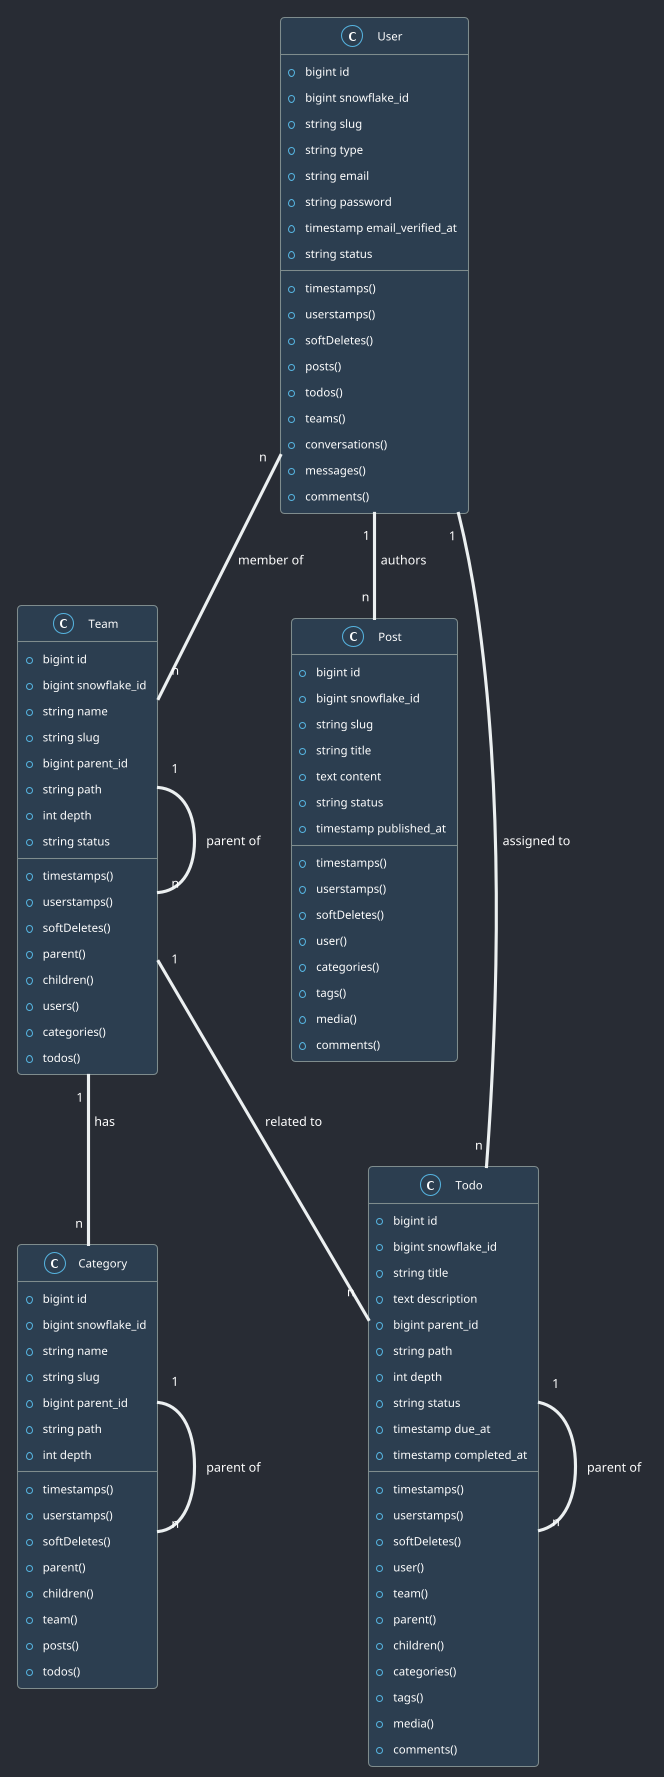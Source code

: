 @startuml Class Diagram (Dark Mode)

' Dark mode theme
!theme cyborg
skinparam backgroundColor #282c34
skinparam ArrowColor #ecf0f1
skinparam shadowing false
skinparam DefaultFontColor #FFFFFF

' Define styles
skinparam class {
    BackgroundColor #2c3e50
    BorderColor #7f8c8d
    FontColor #FFFFFF
}

' Classes
class User {
    +bigint id
    +bigint snowflake_id
    +string slug
    +string type
    +string email
    +string password
    +timestamp email_verified_at
    +string status
    +timestamps()
    +userstamps()
    +softDeletes()
    +posts()
    +todos()
    +teams()
    +conversations()
    +messages()
    +comments()
}

class Team {
    +bigint id
    +bigint snowflake_id
    +string name
    +string slug
    +bigint parent_id
    +string path
    +int depth
    +string status
    +timestamps()
    +userstamps()
    +softDeletes()
    +parent()
    +children()
    +users()
    +categories()
    +todos()
}

class Post {
    +bigint id
    +bigint snowflake_id
    +string slug
    +string title
    +text content
    +string status
    +timestamp published_at
    +timestamps()
    +userstamps()
    +softDeletes()
    +user()
    +categories()
    +tags()
    +media()
    +comments()
}

class Todo {
    +bigint id
    +bigint snowflake_id
    +string title
    +text description
    +bigint parent_id
    +string path
    +int depth
    +string status
    +timestamp due_at
    +timestamp completed_at
    +timestamps()
    +userstamps()
    +softDeletes()
    +user()
    +team()
    +parent()
    +children()
    +categories()
    +tags()
    +media()
    +comments()
}

class Category {
    +bigint id
    +bigint snowflake_id
    +string name
    +string slug
    +bigint parent_id
    +string path
    +int depth
    +timestamps()
    +userstamps()
    +softDeletes()
    +parent()
    +children()
    +team()
    +posts()
    +todos()
}

' Relationships
User "1" -- "n" Post : authors
User "1" -- "n" Todo : assigned to
User "n" -- "n" Team : member of
Team "1" -- "n" Team : parent of
Team "1" -- "n" Category : has
Team "1" -- "n" Todo : related to
Category "1" -- "n" Category : parent of
Todo "1" -- "n" Todo : parent of

@enduml
